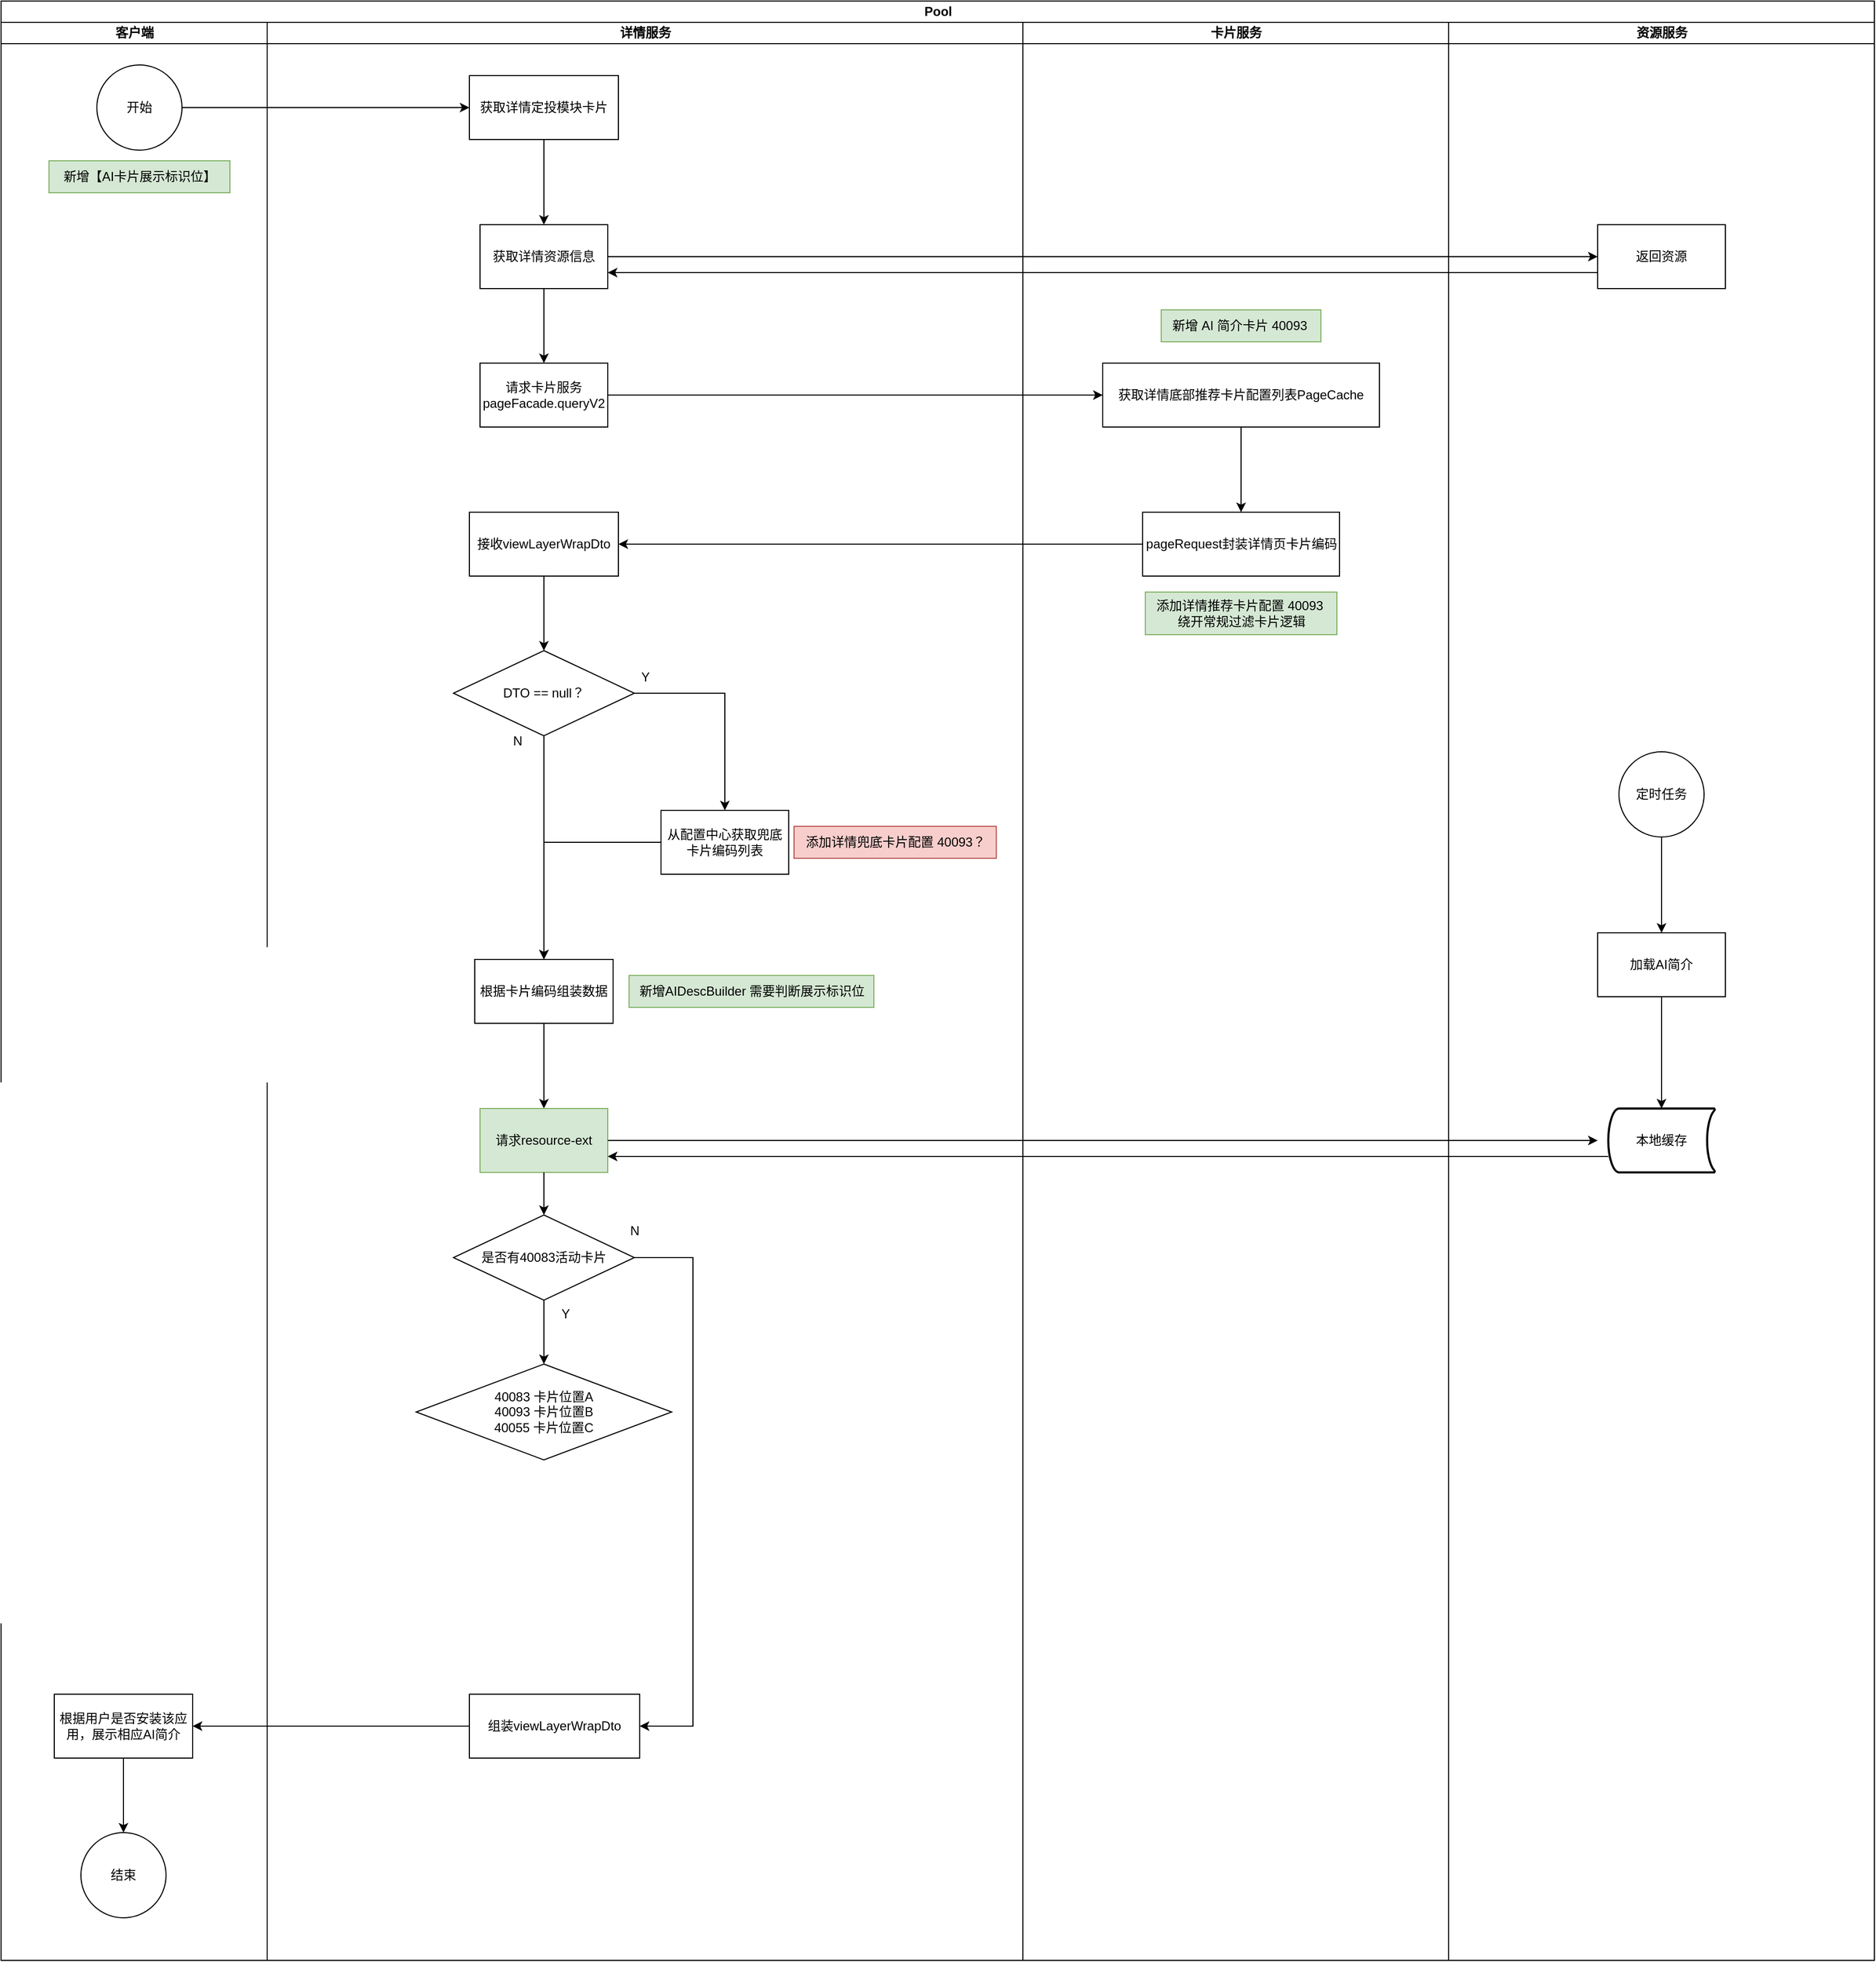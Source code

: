 <mxfile version="24.2.1" type="github">
  <diagram name="第 1 页" id="xFQqxOvKg_2QKdmenYfW">
    <mxGraphModel dx="875" dy="1621" grid="1" gridSize="10" guides="1" tooltips="1" connect="1" arrows="1" fold="1" page="1" pageScale="1" pageWidth="827" pageHeight="1169" math="0" shadow="0">
      <root>
        <mxCell id="0" />
        <mxCell id="1" parent="0" />
        <mxCell id="ZCPd7wDw_mDAkKnFZIFM-2" value="Pool" style="swimlane;childLayout=stackLayout;resizeParent=1;resizeParentMax=0;startSize=20;html=1;" parent="1" vertex="1">
          <mxGeometry x="40" y="-160" width="1760" height="1840" as="geometry" />
        </mxCell>
        <mxCell id="ZCPd7wDw_mDAkKnFZIFM-3" value="客户端" style="swimlane;startSize=20;html=1;" parent="ZCPd7wDw_mDAkKnFZIFM-2" vertex="1">
          <mxGeometry y="20" width="250" height="1820" as="geometry" />
        </mxCell>
        <mxCell id="ZCPd7wDw_mDAkKnFZIFM-7" value="开始" style="ellipse;whiteSpace=wrap;html=1;aspect=fixed;" parent="ZCPd7wDw_mDAkKnFZIFM-3" vertex="1">
          <mxGeometry x="90" y="40" width="80" height="80" as="geometry" />
        </mxCell>
        <mxCell id="qv62CeJe-PLrkM93TVkC-8" value="新增【AI卡片展示标识位】" style="text;html=1;align=center;verticalAlign=middle;resizable=0;points=[];autosize=1;strokeColor=#82b366;fillColor=#d5e8d4;" parent="ZCPd7wDw_mDAkKnFZIFM-3" vertex="1">
          <mxGeometry x="45" y="130" width="170" height="30" as="geometry" />
        </mxCell>
        <mxCell id="ZCPd7wDw_mDAkKnFZIFM-5" value="详情服务" style="swimlane;startSize=20;html=1;" parent="ZCPd7wDw_mDAkKnFZIFM-2" vertex="1">
          <mxGeometry x="250" y="20" width="710" height="1820" as="geometry" />
        </mxCell>
        <mxCell id="ZCPd7wDw_mDAkKnFZIFM-14" value="请求卡片服务&lt;br&gt;pageFacade.queryV2" style="whiteSpace=wrap;html=1;" parent="ZCPd7wDw_mDAkKnFZIFM-5" vertex="1">
          <mxGeometry x="200" y="320" width="120" height="60" as="geometry" />
        </mxCell>
        <mxCell id="qv62CeJe-PLrkM93TVkC-2" value="" style="edgeStyle=orthogonalEdgeStyle;rounded=0;orthogonalLoop=1;jettySize=auto;html=1;" parent="ZCPd7wDw_mDAkKnFZIFM-5" source="ZCPd7wDw_mDAkKnFZIFM-39" target="qv62CeJe-PLrkM93TVkC-1" edge="1">
          <mxGeometry relative="1" as="geometry" />
        </mxCell>
        <mxCell id="ZCPd7wDw_mDAkKnFZIFM-39" value="获取详情定投模块卡片" style="whiteSpace=wrap;html=1;" parent="ZCPd7wDw_mDAkKnFZIFM-5" vertex="1">
          <mxGeometry x="190" y="50" width="140" height="60" as="geometry" />
        </mxCell>
        <mxCell id="qv62CeJe-PLrkM93TVkC-3" value="" style="edgeStyle=orthogonalEdgeStyle;rounded=0;orthogonalLoop=1;jettySize=auto;html=1;" parent="ZCPd7wDw_mDAkKnFZIFM-5" source="qv62CeJe-PLrkM93TVkC-1" target="ZCPd7wDw_mDAkKnFZIFM-14" edge="1">
          <mxGeometry relative="1" as="geometry" />
        </mxCell>
        <mxCell id="qv62CeJe-PLrkM93TVkC-1" value="获取详情资源信息" style="whiteSpace=wrap;html=1;" parent="ZCPd7wDw_mDAkKnFZIFM-5" vertex="1">
          <mxGeometry x="200" y="190" width="120" height="60" as="geometry" />
        </mxCell>
        <mxCell id="qv62CeJe-PLrkM93TVkC-15" value="" style="edgeStyle=orthogonalEdgeStyle;rounded=0;orthogonalLoop=1;jettySize=auto;html=1;" parent="ZCPd7wDw_mDAkKnFZIFM-5" source="qv62CeJe-PLrkM93TVkC-12" target="qv62CeJe-PLrkM93TVkC-14" edge="1">
          <mxGeometry relative="1" as="geometry" />
        </mxCell>
        <mxCell id="qv62CeJe-PLrkM93TVkC-12" value="接收viewLayerWrapDto" style="whiteSpace=wrap;html=1;" parent="ZCPd7wDw_mDAkKnFZIFM-5" vertex="1">
          <mxGeometry x="190" y="460" width="140" height="60" as="geometry" />
        </mxCell>
        <mxCell id="qv62CeJe-PLrkM93TVkC-23" value="" style="edgeStyle=orthogonalEdgeStyle;rounded=0;orthogonalLoop=1;jettySize=auto;html=1;" parent="ZCPd7wDw_mDAkKnFZIFM-5" source="qv62CeJe-PLrkM93TVkC-14" target="qv62CeJe-PLrkM93TVkC-22" edge="1">
          <mxGeometry relative="1" as="geometry" />
        </mxCell>
        <mxCell id="qv62CeJe-PLrkM93TVkC-30" value="" style="edgeStyle=orthogonalEdgeStyle;rounded=0;orthogonalLoop=1;jettySize=auto;html=1;" parent="ZCPd7wDw_mDAkKnFZIFM-5" source="qv62CeJe-PLrkM93TVkC-14" target="qv62CeJe-PLrkM93TVkC-29" edge="1">
          <mxGeometry relative="1" as="geometry" />
        </mxCell>
        <mxCell id="qv62CeJe-PLrkM93TVkC-14" value="DTO == null？" style="rhombus;whiteSpace=wrap;html=1;" parent="ZCPd7wDw_mDAkKnFZIFM-5" vertex="1">
          <mxGeometry x="175" y="590" width="170" height="80" as="geometry" />
        </mxCell>
        <mxCell id="qv62CeJe-PLrkM93TVkC-33" style="edgeStyle=orthogonalEdgeStyle;rounded=0;orthogonalLoop=1;jettySize=auto;html=1;entryX=0.5;entryY=0;entryDx=0;entryDy=0;" parent="ZCPd7wDw_mDAkKnFZIFM-5" source="qv62CeJe-PLrkM93TVkC-22" target="qv62CeJe-PLrkM93TVkC-29" edge="1">
          <mxGeometry relative="1" as="geometry" />
        </mxCell>
        <mxCell id="qv62CeJe-PLrkM93TVkC-22" value="从配置中心获取兜底卡片编码列表" style="whiteSpace=wrap;html=1;" parent="ZCPd7wDw_mDAkKnFZIFM-5" vertex="1">
          <mxGeometry x="370" y="740" width="120" height="60" as="geometry" />
        </mxCell>
        <mxCell id="qv62CeJe-PLrkM93TVkC-26" value="Y" style="text;html=1;align=center;verticalAlign=middle;resizable=0;points=[];autosize=1;strokeColor=none;fillColor=none;" parent="ZCPd7wDw_mDAkKnFZIFM-5" vertex="1">
          <mxGeometry x="340" y="600" width="30" height="30" as="geometry" />
        </mxCell>
        <mxCell id="qv62CeJe-PLrkM93TVkC-27" value="添加详情兜底卡片配置 40093？" style="text;html=1;align=center;verticalAlign=middle;resizable=0;points=[];autosize=1;strokeColor=#b85450;fillColor=#f8cecc;" parent="ZCPd7wDw_mDAkKnFZIFM-5" vertex="1">
          <mxGeometry x="495" y="755" width="190" height="30" as="geometry" />
        </mxCell>
        <mxCell id="qv62CeJe-PLrkM93TVkC-36" value="" style="edgeStyle=orthogonalEdgeStyle;rounded=0;orthogonalLoop=1;jettySize=auto;html=1;" parent="ZCPd7wDw_mDAkKnFZIFM-5" source="qv62CeJe-PLrkM93TVkC-29" target="qv62CeJe-PLrkM93TVkC-35" edge="1">
          <mxGeometry relative="1" as="geometry" />
        </mxCell>
        <mxCell id="qv62CeJe-PLrkM93TVkC-29" value="根据卡片编码组装数据" style="whiteSpace=wrap;html=1;" parent="ZCPd7wDw_mDAkKnFZIFM-5" vertex="1">
          <mxGeometry x="195" y="880" width="130" height="60" as="geometry" />
        </mxCell>
        <mxCell id="qv62CeJe-PLrkM93TVkC-31" value="N" style="text;html=1;align=center;verticalAlign=middle;resizable=0;points=[];autosize=1;strokeColor=none;fillColor=none;" parent="ZCPd7wDw_mDAkKnFZIFM-5" vertex="1">
          <mxGeometry x="220" y="660" width="30" height="30" as="geometry" />
        </mxCell>
        <mxCell id="qv62CeJe-PLrkM93TVkC-34" value="新增AIDescBuilder 需要判断展示标识位" style="text;html=1;align=center;verticalAlign=middle;resizable=0;points=[];autosize=1;strokeColor=#82b366;fillColor=#d5e8d4;" parent="ZCPd7wDw_mDAkKnFZIFM-5" vertex="1">
          <mxGeometry x="340" y="895" width="230" height="30" as="geometry" />
        </mxCell>
        <mxCell id="qv62CeJe-PLrkM93TVkC-35" value="请求resource-ext" style="whiteSpace=wrap;html=1;fillColor=#d5e8d4;strokeColor=#82b366;" parent="ZCPd7wDw_mDAkKnFZIFM-5" vertex="1">
          <mxGeometry x="200" y="1020" width="120" height="60" as="geometry" />
        </mxCell>
        <mxCell id="ZCPd7wDw_mDAkKnFZIFM-36" value="" style="edgeStyle=orthogonalEdgeStyle;rounded=0;orthogonalLoop=1;jettySize=auto;html=1;" parent="ZCPd7wDw_mDAkKnFZIFM-5" source="ZCPd7wDw_mDAkKnFZIFM-33" target="ZCPd7wDw_mDAkKnFZIFM-35" edge="1">
          <mxGeometry relative="1" as="geometry" />
        </mxCell>
        <mxCell id="ZCPd7wDw_mDAkKnFZIFM-33" value="根据用户是否安装该应用，展示相应AI简介" style="whiteSpace=wrap;html=1;" parent="ZCPd7wDw_mDAkKnFZIFM-5" vertex="1">
          <mxGeometry x="-200" y="1570" width="130" height="60" as="geometry" />
        </mxCell>
        <mxCell id="ZCPd7wDw_mDAkKnFZIFM-35" value="结束" style="ellipse;whiteSpace=wrap;html=1;" parent="ZCPd7wDw_mDAkKnFZIFM-5" vertex="1">
          <mxGeometry x="-175" y="1700" width="80" height="80" as="geometry" />
        </mxCell>
        <mxCell id="qv62CeJe-PLrkM93TVkC-37" value="组装viewLayerWrapDto" style="whiteSpace=wrap;html=1;" parent="ZCPd7wDw_mDAkKnFZIFM-5" vertex="1">
          <mxGeometry x="190" y="1570" width="160" height="60" as="geometry" />
        </mxCell>
        <mxCell id="ZCPd7wDw_mDAkKnFZIFM-37" style="edgeStyle=orthogonalEdgeStyle;rounded=0;orthogonalLoop=1;jettySize=auto;html=1;entryX=1;entryY=0.5;entryDx=0;entryDy=0;exitX=0;exitY=0.5;exitDx=0;exitDy=0;" parent="ZCPd7wDw_mDAkKnFZIFM-5" source="qv62CeJe-PLrkM93TVkC-37" target="ZCPd7wDw_mDAkKnFZIFM-33" edge="1">
          <mxGeometry relative="1" as="geometry">
            <mxPoint x="220" y="1590" as="sourcePoint" />
          </mxGeometry>
        </mxCell>
        <mxCell id="i6ucDYE52NVHHel0_k9a-6" value="" style="edgeStyle=orthogonalEdgeStyle;rounded=0;orthogonalLoop=1;jettySize=auto;html=1;entryX=0.5;entryY=0;entryDx=0;entryDy=0;" edge="1" parent="ZCPd7wDw_mDAkKnFZIFM-5" source="qv62CeJe-PLrkM93TVkC-35" target="i6ucDYE52NVHHel0_k9a-3">
          <mxGeometry relative="1" as="geometry">
            <mxPoint x="550" y="940" as="sourcePoint" />
            <mxPoint x="550" y="1030" as="targetPoint" />
          </mxGeometry>
        </mxCell>
        <mxCell id="i6ucDYE52NVHHel0_k9a-8" style="edgeStyle=orthogonalEdgeStyle;rounded=0;orthogonalLoop=1;jettySize=auto;html=1;entryX=1;entryY=0.5;entryDx=0;entryDy=0;" edge="1" parent="ZCPd7wDw_mDAkKnFZIFM-5" source="i6ucDYE52NVHHel0_k9a-3" target="qv62CeJe-PLrkM93TVkC-37">
          <mxGeometry relative="1" as="geometry">
            <Array as="points">
              <mxPoint x="400" y="1160" />
              <mxPoint x="400" y="1600" />
            </Array>
          </mxGeometry>
        </mxCell>
        <mxCell id="i6ucDYE52NVHHel0_k9a-14" value="" style="edgeStyle=orthogonalEdgeStyle;rounded=0;orthogonalLoop=1;jettySize=auto;html=1;" edge="1" parent="ZCPd7wDw_mDAkKnFZIFM-5" source="i6ucDYE52NVHHel0_k9a-3" target="i6ucDYE52NVHHel0_k9a-13">
          <mxGeometry relative="1" as="geometry" />
        </mxCell>
        <mxCell id="i6ucDYE52NVHHel0_k9a-3" value="是否有40083活动卡片" style="rhombus;whiteSpace=wrap;html=1;" vertex="1" parent="ZCPd7wDw_mDAkKnFZIFM-5">
          <mxGeometry x="175" y="1120" width="170" height="80" as="geometry" />
        </mxCell>
        <mxCell id="i6ucDYE52NVHHel0_k9a-9" value="N" style="text;html=1;align=center;verticalAlign=middle;resizable=0;points=[];autosize=1;strokeColor=none;fillColor=none;" vertex="1" parent="ZCPd7wDw_mDAkKnFZIFM-5">
          <mxGeometry x="330" y="1120" width="30" height="30" as="geometry" />
        </mxCell>
        <mxCell id="i6ucDYE52NVHHel0_k9a-13" value="40083 卡片位置A&lt;br&gt;40093 卡片位置B&lt;br&gt;40055 卡片位置C" style="rhombus;whiteSpace=wrap;html=1;" vertex="1" parent="ZCPd7wDw_mDAkKnFZIFM-5">
          <mxGeometry x="140" y="1260" width="240" height="90" as="geometry" />
        </mxCell>
        <mxCell id="ZCPd7wDw_mDAkKnFZIFM-38" value="卡片服务" style="swimlane;startSize=20;html=1;" parent="ZCPd7wDw_mDAkKnFZIFM-2" vertex="1">
          <mxGeometry x="960" y="20" width="400" height="1820" as="geometry" />
        </mxCell>
        <mxCell id="qv62CeJe-PLrkM93TVkC-7" value="" style="edgeStyle=orthogonalEdgeStyle;rounded=0;orthogonalLoop=1;jettySize=auto;html=1;" parent="ZCPd7wDw_mDAkKnFZIFM-38" source="qv62CeJe-PLrkM93TVkC-4" target="qv62CeJe-PLrkM93TVkC-6" edge="1">
          <mxGeometry relative="1" as="geometry" />
        </mxCell>
        <mxCell id="qv62CeJe-PLrkM93TVkC-4" value="获取详情底部推荐卡片配置列表PageCache" style="whiteSpace=wrap;html=1;" parent="ZCPd7wDw_mDAkKnFZIFM-38" vertex="1">
          <mxGeometry x="75" y="320" width="260" height="60" as="geometry" />
        </mxCell>
        <mxCell id="qv62CeJe-PLrkM93TVkC-6" value="pageRequest封装详情页卡片编码" style="whiteSpace=wrap;html=1;" parent="ZCPd7wDw_mDAkKnFZIFM-38" vertex="1">
          <mxGeometry x="112.5" y="460" width="185" height="60" as="geometry" />
        </mxCell>
        <mxCell id="qv62CeJe-PLrkM93TVkC-10" value="新增 AI 简介卡片 40093&amp;nbsp;" style="text;html=1;align=center;verticalAlign=middle;resizable=0;points=[];autosize=1;strokeColor=#82b366;fillColor=#d5e8d4;" parent="ZCPd7wDw_mDAkKnFZIFM-38" vertex="1">
          <mxGeometry x="130" y="270" width="150" height="30" as="geometry" />
        </mxCell>
        <mxCell id="qv62CeJe-PLrkM93TVkC-11" value="添加详情推荐卡片配置 40093&amp;nbsp;&lt;div&gt;绕开&lt;span style=&quot;background-color: initial;&quot;&gt;常规&lt;/span&gt;&lt;span style=&quot;background-color: initial;&quot;&gt;过滤卡片逻辑&lt;/span&gt;&lt;/div&gt;" style="text;html=1;align=center;verticalAlign=middle;resizable=0;points=[];autosize=1;strokeColor=#82b366;fillColor=#d5e8d4;" parent="ZCPd7wDw_mDAkKnFZIFM-38" vertex="1">
          <mxGeometry x="115" y="535" width="180" height="40" as="geometry" />
        </mxCell>
        <mxCell id="cSFgCk8Zxa_TD62OfX_2-1" value="资源服务" style="swimlane;startSize=20;html=1;" parent="ZCPd7wDw_mDAkKnFZIFM-2" vertex="1">
          <mxGeometry x="1360" y="20" width="400" height="1820" as="geometry" />
        </mxCell>
        <mxCell id="cSFgCk8Zxa_TD62OfX_2-2" value="返回资源" style="whiteSpace=wrap;html=1;" parent="cSFgCk8Zxa_TD62OfX_2-1" vertex="1">
          <mxGeometry x="140" y="190" width="120" height="60" as="geometry" />
        </mxCell>
        <mxCell id="cSFgCk8Zxa_TD62OfX_2-9" value="" style="edgeStyle=orthogonalEdgeStyle;rounded=0;orthogonalLoop=1;jettySize=auto;html=1;" parent="cSFgCk8Zxa_TD62OfX_2-1" source="cSFgCk8Zxa_TD62OfX_2-7" target="cSFgCk8Zxa_TD62OfX_2-8" edge="1">
          <mxGeometry relative="1" as="geometry" />
        </mxCell>
        <mxCell id="cSFgCk8Zxa_TD62OfX_2-7" value="定时任务" style="ellipse;whiteSpace=wrap;html=1;" parent="cSFgCk8Zxa_TD62OfX_2-1" vertex="1">
          <mxGeometry x="160" y="685" width="80" height="80" as="geometry" />
        </mxCell>
        <mxCell id="cSFgCk8Zxa_TD62OfX_2-11" value="" style="edgeStyle=orthogonalEdgeStyle;rounded=0;orthogonalLoop=1;jettySize=auto;html=1;" parent="cSFgCk8Zxa_TD62OfX_2-1" source="cSFgCk8Zxa_TD62OfX_2-8" target="cSFgCk8Zxa_TD62OfX_2-10" edge="1">
          <mxGeometry relative="1" as="geometry" />
        </mxCell>
        <mxCell id="cSFgCk8Zxa_TD62OfX_2-8" value="加载AI简介" style="whiteSpace=wrap;html=1;" parent="cSFgCk8Zxa_TD62OfX_2-1" vertex="1">
          <mxGeometry x="140" y="855" width="120" height="60" as="geometry" />
        </mxCell>
        <mxCell id="cSFgCk8Zxa_TD62OfX_2-10" value="本地缓存" style="strokeWidth=2;html=1;shape=mxgraph.flowchart.stored_data;whiteSpace=wrap;" parent="cSFgCk8Zxa_TD62OfX_2-1" vertex="1">
          <mxGeometry x="150" y="1020" width="100" height="60" as="geometry" />
        </mxCell>
        <mxCell id="ZCPd7wDw_mDAkKnFZIFM-40" value="" style="edgeStyle=orthogonalEdgeStyle;rounded=0;orthogonalLoop=1;jettySize=auto;html=1;" parent="ZCPd7wDw_mDAkKnFZIFM-2" source="ZCPd7wDw_mDAkKnFZIFM-7" target="ZCPd7wDw_mDAkKnFZIFM-39" edge="1">
          <mxGeometry relative="1" as="geometry" />
        </mxCell>
        <mxCell id="qv62CeJe-PLrkM93TVkC-5" value="" style="edgeStyle=orthogonalEdgeStyle;rounded=0;orthogonalLoop=1;jettySize=auto;html=1;" parent="ZCPd7wDw_mDAkKnFZIFM-2" source="ZCPd7wDw_mDAkKnFZIFM-14" target="qv62CeJe-PLrkM93TVkC-4" edge="1">
          <mxGeometry relative="1" as="geometry" />
        </mxCell>
        <mxCell id="qv62CeJe-PLrkM93TVkC-13" value="" style="edgeStyle=orthogonalEdgeStyle;rounded=0;orthogonalLoop=1;jettySize=auto;html=1;" parent="ZCPd7wDw_mDAkKnFZIFM-2" source="qv62CeJe-PLrkM93TVkC-6" target="qv62CeJe-PLrkM93TVkC-12" edge="1">
          <mxGeometry relative="1" as="geometry" />
        </mxCell>
        <mxCell id="cSFgCk8Zxa_TD62OfX_2-3" value="" style="edgeStyle=orthogonalEdgeStyle;rounded=0;orthogonalLoop=1;jettySize=auto;html=1;" parent="ZCPd7wDw_mDAkKnFZIFM-2" source="qv62CeJe-PLrkM93TVkC-1" target="cSFgCk8Zxa_TD62OfX_2-2" edge="1">
          <mxGeometry relative="1" as="geometry" />
        </mxCell>
        <mxCell id="cSFgCk8Zxa_TD62OfX_2-4" style="edgeStyle=orthogonalEdgeStyle;rounded=0;orthogonalLoop=1;jettySize=auto;html=1;entryX=1;entryY=0.75;entryDx=0;entryDy=0;" parent="ZCPd7wDw_mDAkKnFZIFM-2" source="cSFgCk8Zxa_TD62OfX_2-2" target="qv62CeJe-PLrkM93TVkC-1" edge="1">
          <mxGeometry relative="1" as="geometry">
            <Array as="points">
              <mxPoint x="1280" y="255" />
              <mxPoint x="1280" y="255" />
            </Array>
          </mxGeometry>
        </mxCell>
        <mxCell id="cSFgCk8Zxa_TD62OfX_2-6" value="" style="edgeStyle=orthogonalEdgeStyle;rounded=0;orthogonalLoop=1;jettySize=auto;html=1;" parent="ZCPd7wDw_mDAkKnFZIFM-2" source="qv62CeJe-PLrkM93TVkC-35" edge="1">
          <mxGeometry relative="1" as="geometry">
            <mxPoint x="1500" y="1070" as="targetPoint" />
          </mxGeometry>
        </mxCell>
        <mxCell id="cSFgCk8Zxa_TD62OfX_2-12" style="edgeStyle=orthogonalEdgeStyle;rounded=0;orthogonalLoop=1;jettySize=auto;html=1;entryX=1;entryY=0.75;entryDx=0;entryDy=0;" parent="ZCPd7wDw_mDAkKnFZIFM-2" source="cSFgCk8Zxa_TD62OfX_2-10" target="qv62CeJe-PLrkM93TVkC-35" edge="1">
          <mxGeometry relative="1" as="geometry">
            <Array as="points">
              <mxPoint x="1290" y="1085" />
              <mxPoint x="1290" y="1085" />
            </Array>
          </mxGeometry>
        </mxCell>
        <mxCell id="i6ucDYE52NVHHel0_k9a-7" value="Y" style="text;html=1;align=center;verticalAlign=middle;resizable=0;points=[];autosize=1;strokeColor=none;fillColor=none;" vertex="1" parent="1">
          <mxGeometry x="555" y="1058" width="30" height="30" as="geometry" />
        </mxCell>
      </root>
    </mxGraphModel>
  </diagram>
</mxfile>
